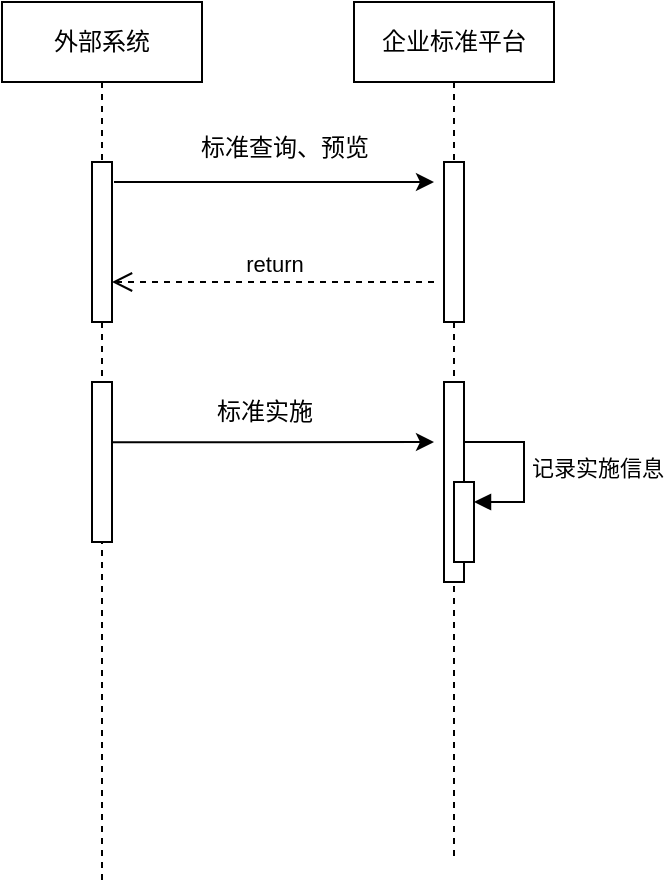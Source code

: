 <mxfile version="21.5.2" type="github">
  <diagram name="第 1 页" id="o2fIaWnu4HoEEFe0VgZV">
    <mxGraphModel dx="600" dy="295" grid="1" gridSize="10" guides="1" tooltips="1" connect="1" arrows="1" fold="1" page="1" pageScale="1" pageWidth="827" pageHeight="1169" math="0" shadow="0">
      <root>
        <mxCell id="0" />
        <mxCell id="1" parent="0" />
        <mxCell id="4W64quZBm2Fbu12v_Kx8-2" value="企业标准平台" style="shape=umlLifeline;perimeter=lifelinePerimeter;whiteSpace=wrap;html=1;container=1;dropTarget=0;collapsible=0;recursiveResize=0;outlineConnect=0;portConstraint=eastwest;newEdgeStyle={&quot;edgeStyle&quot;:&quot;elbowEdgeStyle&quot;,&quot;elbow&quot;:&quot;vertical&quot;,&quot;curved&quot;:0,&quot;rounded&quot;:0};" vertex="1" parent="1">
          <mxGeometry x="540" y="60" width="100" height="430" as="geometry" />
        </mxCell>
        <mxCell id="4W64quZBm2Fbu12v_Kx8-5" value="" style="html=1;points=[];perimeter=orthogonalPerimeter;outlineConnect=0;targetShapes=umlLifeline;portConstraint=eastwest;newEdgeStyle={&quot;edgeStyle&quot;:&quot;elbowEdgeStyle&quot;,&quot;elbow&quot;:&quot;vertical&quot;,&quot;curved&quot;:0,&quot;rounded&quot;:0};" vertex="1" parent="4W64quZBm2Fbu12v_Kx8-2">
          <mxGeometry x="45" y="80" width="10" height="80" as="geometry" />
        </mxCell>
        <mxCell id="4W64quZBm2Fbu12v_Kx8-12" value="" style="html=1;points=[];perimeter=orthogonalPerimeter;outlineConnect=0;targetShapes=umlLifeline;portConstraint=eastwest;newEdgeStyle={&quot;edgeStyle&quot;:&quot;elbowEdgeStyle&quot;,&quot;elbow&quot;:&quot;vertical&quot;,&quot;curved&quot;:0,&quot;rounded&quot;:0};" vertex="1" parent="4W64quZBm2Fbu12v_Kx8-2">
          <mxGeometry x="45" y="190" width="10" height="100" as="geometry" />
        </mxCell>
        <mxCell id="4W64quZBm2Fbu12v_Kx8-15" value="" style="html=1;points=[];perimeter=orthogonalPerimeter;outlineConnect=0;targetShapes=umlLifeline;portConstraint=eastwest;newEdgeStyle={&quot;edgeStyle&quot;:&quot;elbowEdgeStyle&quot;,&quot;elbow&quot;:&quot;vertical&quot;,&quot;curved&quot;:0,&quot;rounded&quot;:0};" vertex="1" parent="4W64quZBm2Fbu12v_Kx8-2">
          <mxGeometry x="50" y="240" width="10" height="40" as="geometry" />
        </mxCell>
        <mxCell id="4W64quZBm2Fbu12v_Kx8-16" value="记录实施信息" style="html=1;align=left;spacingLeft=2;endArrow=block;rounded=0;edgeStyle=orthogonalEdgeStyle;curved=0;rounded=0;" edge="1" target="4W64quZBm2Fbu12v_Kx8-15" parent="4W64quZBm2Fbu12v_Kx8-2">
          <mxGeometry relative="1" as="geometry">
            <mxPoint x="55" y="220" as="sourcePoint" />
            <Array as="points">
              <mxPoint x="85" y="250" />
            </Array>
          </mxGeometry>
        </mxCell>
        <mxCell id="4W64quZBm2Fbu12v_Kx8-3" value="外部系统" style="shape=umlLifeline;perimeter=lifelinePerimeter;whiteSpace=wrap;html=1;container=1;dropTarget=0;collapsible=0;recursiveResize=0;outlineConnect=0;portConstraint=eastwest;newEdgeStyle={&quot;edgeStyle&quot;:&quot;elbowEdgeStyle&quot;,&quot;elbow&quot;:&quot;vertical&quot;,&quot;curved&quot;:0,&quot;rounded&quot;:0};" vertex="1" parent="1">
          <mxGeometry x="364" y="60" width="100" height="440" as="geometry" />
        </mxCell>
        <mxCell id="4W64quZBm2Fbu12v_Kx8-4" value="" style="html=1;points=[];perimeter=orthogonalPerimeter;outlineConnect=0;targetShapes=umlLifeline;portConstraint=eastwest;newEdgeStyle={&quot;edgeStyle&quot;:&quot;elbowEdgeStyle&quot;,&quot;elbow&quot;:&quot;vertical&quot;,&quot;curved&quot;:0,&quot;rounded&quot;:0};" vertex="1" parent="4W64quZBm2Fbu12v_Kx8-3">
          <mxGeometry x="45" y="80" width="10" height="80" as="geometry" />
        </mxCell>
        <mxCell id="4W64quZBm2Fbu12v_Kx8-11" value="" style="html=1;points=[];perimeter=orthogonalPerimeter;outlineConnect=0;targetShapes=umlLifeline;portConstraint=eastwest;newEdgeStyle={&quot;edgeStyle&quot;:&quot;elbowEdgeStyle&quot;,&quot;elbow&quot;:&quot;vertical&quot;,&quot;curved&quot;:0,&quot;rounded&quot;:0};" vertex="1" parent="4W64quZBm2Fbu12v_Kx8-3">
          <mxGeometry x="45" y="190" width="10" height="80" as="geometry" />
        </mxCell>
        <mxCell id="4W64quZBm2Fbu12v_Kx8-6" style="edgeStyle=elbowEdgeStyle;rounded=0;orthogonalLoop=1;jettySize=auto;html=1;elbow=vertical;curved=0;" edge="1" parent="1">
          <mxGeometry relative="1" as="geometry">
            <mxPoint x="420" y="150" as="sourcePoint" />
            <mxPoint x="580" y="150" as="targetPoint" />
            <Array as="points" />
          </mxGeometry>
        </mxCell>
        <mxCell id="4W64quZBm2Fbu12v_Kx8-8" value="标准查询、预览" style="text;html=1;align=center;verticalAlign=middle;resizable=0;points=[];autosize=1;strokeColor=none;fillColor=none;" vertex="1" parent="1">
          <mxGeometry x="450" y="118" width="110" height="30" as="geometry" />
        </mxCell>
        <mxCell id="4W64quZBm2Fbu12v_Kx8-10" value="return" style="html=1;verticalAlign=bottom;endArrow=open;dashed=1;endSize=8;edgeStyle=elbowEdgeStyle;elbow=vertical;curved=0;rounded=0;" edge="1" parent="1" target="4W64quZBm2Fbu12v_Kx8-4">
          <mxGeometry relative="1" as="geometry">
            <mxPoint x="580" y="200" as="sourcePoint" />
            <mxPoint x="420" y="200" as="targetPoint" />
          </mxGeometry>
        </mxCell>
        <mxCell id="4W64quZBm2Fbu12v_Kx8-13" style="edgeStyle=elbowEdgeStyle;rounded=0;orthogonalLoop=1;jettySize=auto;html=1;elbow=vertical;curved=0;" edge="1" parent="1">
          <mxGeometry relative="1" as="geometry">
            <mxPoint x="419" y="280.143" as="sourcePoint" />
            <mxPoint x="580" y="280" as="targetPoint" />
          </mxGeometry>
        </mxCell>
        <mxCell id="4W64quZBm2Fbu12v_Kx8-14" value="标准实施" style="text;html=1;align=center;verticalAlign=middle;resizable=0;points=[];autosize=1;strokeColor=none;fillColor=none;" vertex="1" parent="1">
          <mxGeometry x="460" y="250" width="70" height="30" as="geometry" />
        </mxCell>
      </root>
    </mxGraphModel>
  </diagram>
</mxfile>
